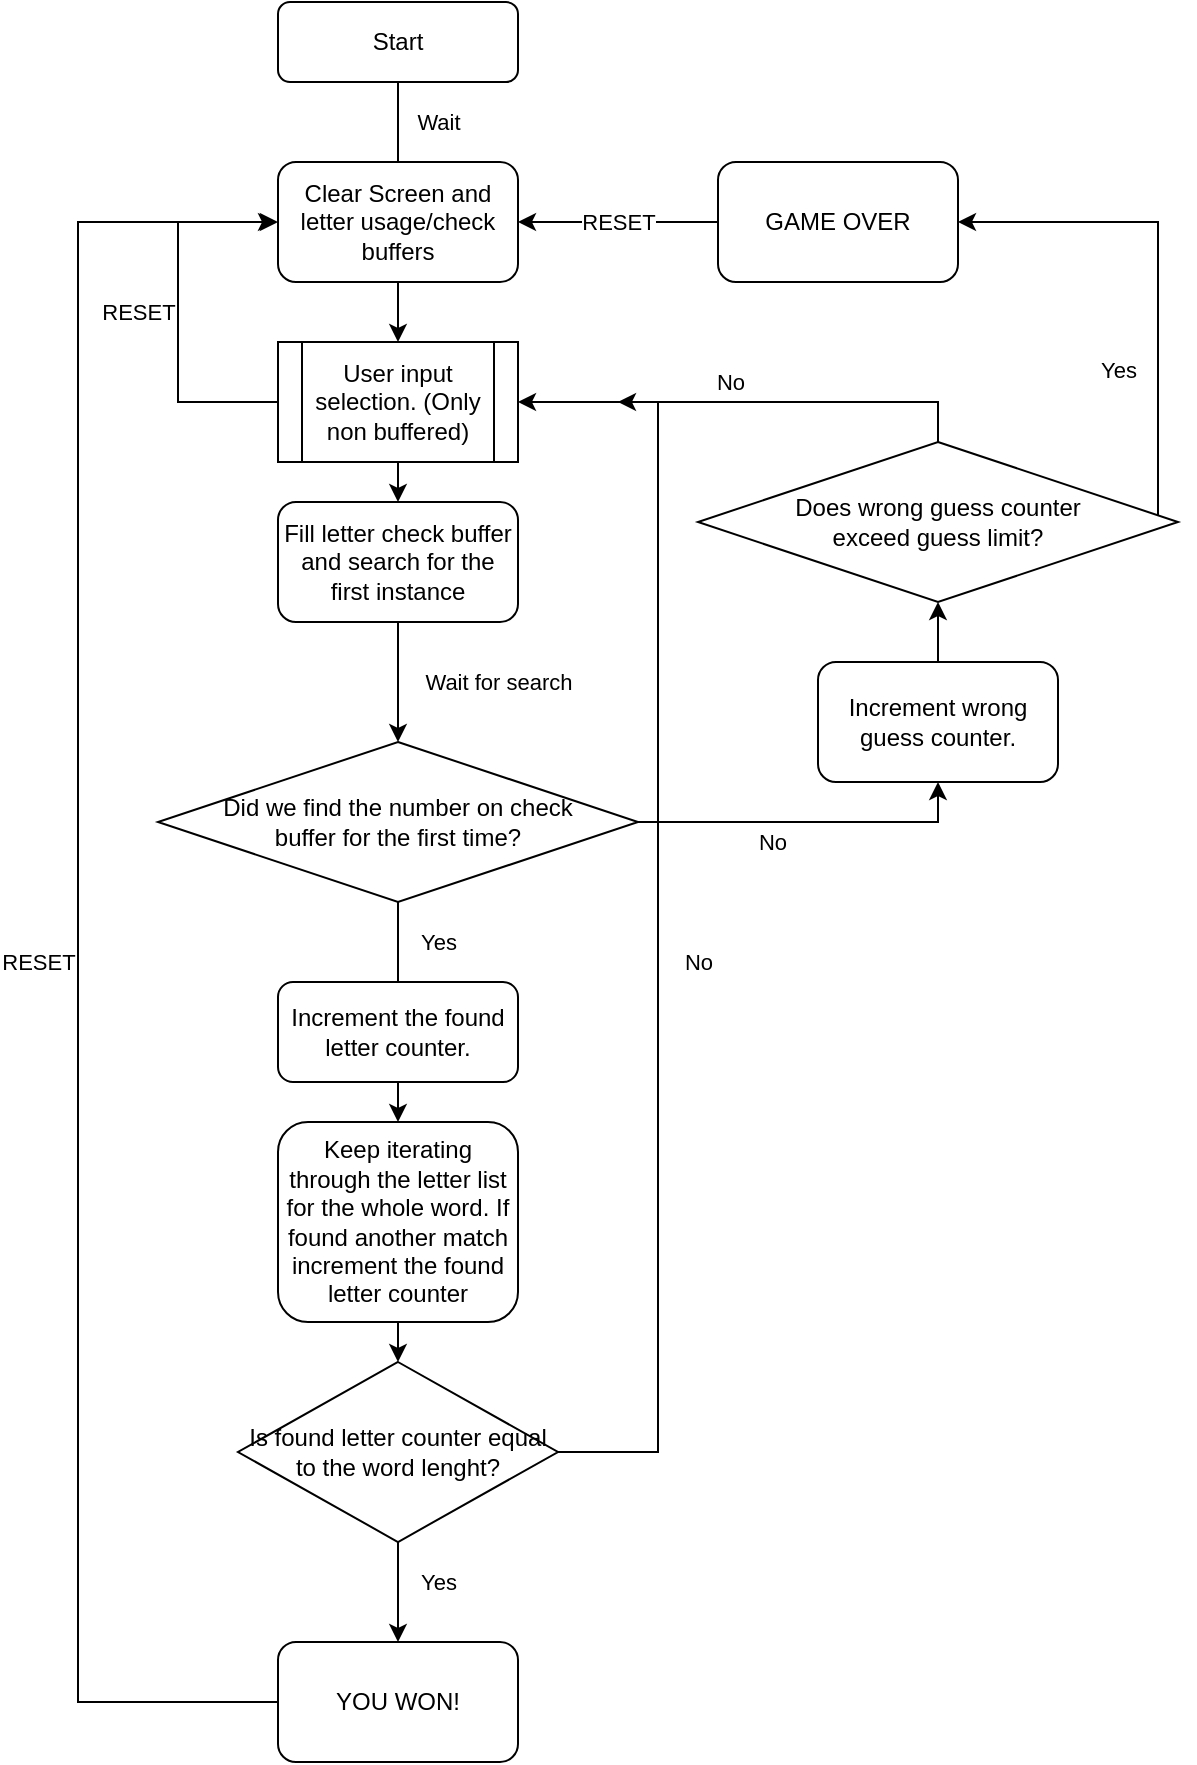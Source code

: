 <mxfile version="13.3.7" type="device"><diagram id="C5RBs43oDa-KdzZeNtuy" name="Page-1"><mxGraphModel dx="1662" dy="830" grid="1" gridSize="10" guides="1" tooltips="1" connect="1" arrows="1" fold="1" page="1" pageScale="1" pageWidth="827" pageHeight="1169" math="0" shadow="0"><root><mxCell id="WIyWlLk6GJQsqaUBKTNV-0"/><mxCell id="WIyWlLk6GJQsqaUBKTNV-1" parent="WIyWlLk6GJQsqaUBKTNV-0"/><mxCell id="WIyWlLk6GJQsqaUBKTNV-2" value="Wait" style="rounded=0;html=1;jettySize=auto;orthogonalLoop=1;fontSize=11;endArrow=block;endFill=0;endSize=8;strokeWidth=1;shadow=0;labelBackgroundColor=none;edgeStyle=orthogonalEdgeStyle;" parent="WIyWlLk6GJQsqaUBKTNV-1" source="WIyWlLk6GJQsqaUBKTNV-3" edge="1"><mxGeometry x="0.143" y="28" relative="1" as="geometry"><mxPoint x="220" y="120" as="targetPoint"/><Array as="points"><mxPoint x="220" y="90"/><mxPoint x="220" y="90"/></Array><mxPoint x="-8" y="-20" as="offset"/></mxGeometry></mxCell><mxCell id="WIyWlLk6GJQsqaUBKTNV-3" value="Start" style="rounded=1;whiteSpace=wrap;html=1;fontSize=12;glass=0;strokeWidth=1;shadow=0;" parent="WIyWlLk6GJQsqaUBKTNV-1" vertex="1"><mxGeometry x="160" y="10" width="120" height="40" as="geometry"/></mxCell><mxCell id="hx4Mx2Fmzsu54Tw3Cfzl-2" style="edgeStyle=orthogonalEdgeStyle;rounded=0;orthogonalLoop=1;jettySize=auto;html=1;exitX=0.5;exitY=1;exitDx=0;exitDy=0;entryX=0.5;entryY=0;entryDx=0;entryDy=0;" parent="WIyWlLk6GJQsqaUBKTNV-1" source="hx4Mx2Fmzsu54Tw3Cfzl-0" target="hx4Mx2Fmzsu54Tw3Cfzl-16" edge="1"><mxGeometry relative="1" as="geometry"><mxPoint x="220" y="170" as="targetPoint"/></mxGeometry></mxCell><mxCell id="hx4Mx2Fmzsu54Tw3Cfzl-0" value="Clear Screen and letter usage/check buffers" style="rounded=1;whiteSpace=wrap;html=1;" parent="WIyWlLk6GJQsqaUBKTNV-1" vertex="1"><mxGeometry x="160" y="90" width="120" height="60" as="geometry"/></mxCell><mxCell id="hx4Mx2Fmzsu54Tw3Cfzl-17" value="RESET" style="edgeStyle=orthogonalEdgeStyle;rounded=0;orthogonalLoop=1;jettySize=auto;html=1;exitX=0;exitY=0.5;exitDx=0;exitDy=0;entryX=0;entryY=0.5;entryDx=0;entryDy=0;" parent="WIyWlLk6GJQsqaUBKTNV-1" source="hx4Mx2Fmzsu54Tw3Cfzl-16" target="hx4Mx2Fmzsu54Tw3Cfzl-0" edge="1"><mxGeometry y="20" relative="1" as="geometry"><mxPoint as="offset"/><Array as="points"><mxPoint x="110" y="210"/><mxPoint x="110" y="120"/></Array></mxGeometry></mxCell><mxCell id="hx4Mx2Fmzsu54Tw3Cfzl-20" value="" style="edgeStyle=orthogonalEdgeStyle;rounded=0;orthogonalLoop=1;jettySize=auto;html=1;entryX=0.5;entryY=0;entryDx=0;entryDy=0;" parent="WIyWlLk6GJQsqaUBKTNV-1" source="hx4Mx2Fmzsu54Tw3Cfzl-16" edge="1"><mxGeometry relative="1" as="geometry"><mxPoint x="220" y="260" as="targetPoint"/></mxGeometry></mxCell><mxCell id="hx4Mx2Fmzsu54Tw3Cfzl-16" value="User input selection. (Only non buffered)" style="shape=process;whiteSpace=wrap;html=1;backgroundOutline=1;" parent="WIyWlLk6GJQsqaUBKTNV-1" vertex="1"><mxGeometry x="160" y="180" width="120" height="60" as="geometry"/></mxCell><mxCell id="hx4Mx2Fmzsu54Tw3Cfzl-25" value="Wait for search" style="edgeStyle=orthogonalEdgeStyle;rounded=0;orthogonalLoop=1;jettySize=auto;html=1;entryX=0.5;entryY=0;entryDx=0;entryDy=0;" parent="WIyWlLk6GJQsqaUBKTNV-1" source="hx4Mx2Fmzsu54Tw3Cfzl-23" target="hx4Mx2Fmzsu54Tw3Cfzl-26" edge="1"><mxGeometry y="50" relative="1" as="geometry"><mxPoint x="220" y="360" as="targetPoint"/><mxPoint as="offset"/></mxGeometry></mxCell><mxCell id="hx4Mx2Fmzsu54Tw3Cfzl-23" value="&lt;div&gt;Fill letter check buffer and search for the first instance&lt;br&gt;&lt;/div&gt;" style="rounded=1;whiteSpace=wrap;html=1;" parent="WIyWlLk6GJQsqaUBKTNV-1" vertex="1"><mxGeometry x="160" y="260" width="120" height="60" as="geometry"/></mxCell><mxCell id="hx4Mx2Fmzsu54Tw3Cfzl-28" value="" style="edgeStyle=orthogonalEdgeStyle;rounded=0;orthogonalLoop=1;jettySize=auto;html=1;entryX=0.5;entryY=1;entryDx=0;entryDy=0;" parent="WIyWlLk6GJQsqaUBKTNV-1" source="hx4Mx2Fmzsu54Tw3Cfzl-26" target="hx4Mx2Fmzsu54Tw3Cfzl-30" edge="1"><mxGeometry relative="1" as="geometry"><mxPoint x="480" y="370" as="targetPoint"/></mxGeometry></mxCell><mxCell id="hx4Mx2Fmzsu54Tw3Cfzl-29" value="No" style="edgeLabel;html=1;align=center;verticalAlign=middle;resizable=0;points=[];" parent="hx4Mx2Fmzsu54Tw3Cfzl-28" vertex="1" connectable="0"><mxGeometry x="-0.209" y="-2" relative="1" as="geometry"><mxPoint y="8" as="offset"/></mxGeometry></mxCell><mxCell id="hx4Mx2Fmzsu54Tw3Cfzl-41" value="Yes" style="edgeStyle=orthogonalEdgeStyle;rounded=0;orthogonalLoop=1;jettySize=auto;html=1;" parent="WIyWlLk6GJQsqaUBKTNV-1" source="hx4Mx2Fmzsu54Tw3Cfzl-26" edge="1"><mxGeometry x="-0.5" y="20" relative="1" as="geometry"><mxPoint x="220" y="540" as="targetPoint"/><mxPoint as="offset"/></mxGeometry></mxCell><mxCell id="hx4Mx2Fmzsu54Tw3Cfzl-26" value="&lt;div&gt;Did we find the number on check&lt;/div&gt;&lt;div&gt;buffer for the first time?&lt;/div&gt;" style="rhombus;whiteSpace=wrap;html=1;" parent="WIyWlLk6GJQsqaUBKTNV-1" vertex="1"><mxGeometry x="100" y="380" width="240" height="80" as="geometry"/></mxCell><mxCell id="hx4Mx2Fmzsu54Tw3Cfzl-32" style="edgeStyle=orthogonalEdgeStyle;rounded=0;orthogonalLoop=1;jettySize=auto;html=1;exitX=0.5;exitY=0;exitDx=0;exitDy=0;entryX=1;entryY=0.5;entryDx=0;entryDy=0;" parent="WIyWlLk6GJQsqaUBKTNV-1" source="hx4Mx2Fmzsu54Tw3Cfzl-27" target="hx4Mx2Fmzsu54Tw3Cfzl-16" edge="1"><mxGeometry relative="1" as="geometry"/></mxCell><mxCell id="hx4Mx2Fmzsu54Tw3Cfzl-33" value="No" style="edgeLabel;html=1;align=center;verticalAlign=middle;resizable=0;points=[];" parent="hx4Mx2Fmzsu54Tw3Cfzl-32" vertex="1" connectable="0"><mxGeometry x="-0.07" y="3" relative="1" as="geometry"><mxPoint x="-17" y="-13" as="offset"/></mxGeometry></mxCell><mxCell id="hx4Mx2Fmzsu54Tw3Cfzl-37" value="Yes" style="edgeStyle=orthogonalEdgeStyle;rounded=0;orthogonalLoop=1;jettySize=auto;html=1;exitX=1;exitY=0.5;exitDx=0;exitDy=0;" parent="WIyWlLk6GJQsqaUBKTNV-1" source="hx4Mx2Fmzsu54Tw3Cfzl-27" target="hx4Mx2Fmzsu54Tw3Cfzl-38" edge="1"><mxGeometry x="-0.333" y="20" relative="1" as="geometry"><mxPoint x="440" y="120" as="targetPoint"/><Array as="points"><mxPoint x="600" y="270"/><mxPoint x="600" y="120"/></Array><mxPoint as="offset"/></mxGeometry></mxCell><mxCell id="hx4Mx2Fmzsu54Tw3Cfzl-27" value="&lt;div&gt;Does wrong guess counter&lt;/div&gt;&lt;div&gt;exceed guess limit?&lt;br&gt;&lt;/div&gt;" style="rhombus;whiteSpace=wrap;html=1;" parent="WIyWlLk6GJQsqaUBKTNV-1" vertex="1"><mxGeometry x="370" y="230" width="240" height="80" as="geometry"/></mxCell><mxCell id="hx4Mx2Fmzsu54Tw3Cfzl-31" value="" style="edgeStyle=orthogonalEdgeStyle;rounded=0;orthogonalLoop=1;jettySize=auto;html=1;" parent="WIyWlLk6GJQsqaUBKTNV-1" source="hx4Mx2Fmzsu54Tw3Cfzl-30" target="hx4Mx2Fmzsu54Tw3Cfzl-27" edge="1"><mxGeometry relative="1" as="geometry"/></mxCell><mxCell id="hx4Mx2Fmzsu54Tw3Cfzl-30" value="Increment wrong guess counter." style="rounded=1;whiteSpace=wrap;html=1;" parent="WIyWlLk6GJQsqaUBKTNV-1" vertex="1"><mxGeometry x="430" y="340" width="120" height="60" as="geometry"/></mxCell><mxCell id="hx4Mx2Fmzsu54Tw3Cfzl-39" value="RESET" style="edgeStyle=orthogonalEdgeStyle;rounded=0;orthogonalLoop=1;jettySize=auto;html=1;exitX=0;exitY=0.5;exitDx=0;exitDy=0;" parent="WIyWlLk6GJQsqaUBKTNV-1" source="hx4Mx2Fmzsu54Tw3Cfzl-38" target="hx4Mx2Fmzsu54Tw3Cfzl-0" edge="1"><mxGeometry relative="1" as="geometry"/></mxCell><mxCell id="hx4Mx2Fmzsu54Tw3Cfzl-38" value="GAME OVER" style="rounded=1;whiteSpace=wrap;html=1;" parent="WIyWlLk6GJQsqaUBKTNV-1" vertex="1"><mxGeometry x="380" y="90" width="120" height="60" as="geometry"/></mxCell><mxCell id="mdyXuSV2nClws9LXQP7N-4" style="edgeStyle=orthogonalEdgeStyle;rounded=0;orthogonalLoop=1;jettySize=auto;html=1;exitX=0.5;exitY=1;exitDx=0;exitDy=0;entryX=0.5;entryY=0;entryDx=0;entryDy=0;" edge="1" parent="WIyWlLk6GJQsqaUBKTNV-1" source="mdyXuSV2nClws9LXQP7N-0" target="mdyXuSV2nClws9LXQP7N-1"><mxGeometry relative="1" as="geometry"><mxPoint x="220" y="570" as="targetPoint"/></mxGeometry></mxCell><mxCell id="mdyXuSV2nClws9LXQP7N-0" value="Increment the found letter counter." style="rounded=1;whiteSpace=wrap;html=1;" vertex="1" parent="WIyWlLk6GJQsqaUBKTNV-1"><mxGeometry x="160" y="500" width="120" height="50" as="geometry"/></mxCell><mxCell id="mdyXuSV2nClws9LXQP7N-6" style="edgeStyle=orthogonalEdgeStyle;rounded=0;orthogonalLoop=1;jettySize=auto;html=1;exitX=0.5;exitY=1;exitDx=0;exitDy=0;entryX=0.5;entryY=0;entryDx=0;entryDy=0;" edge="1" parent="WIyWlLk6GJQsqaUBKTNV-1" source="mdyXuSV2nClws9LXQP7N-1" target="mdyXuSV2nClws9LXQP7N-5"><mxGeometry relative="1" as="geometry"/></mxCell><mxCell id="mdyXuSV2nClws9LXQP7N-1" value="Keep iterating through the letter list for the whole word. If found another match increment the found letter counter" style="rounded=1;whiteSpace=wrap;html=1;" vertex="1" parent="WIyWlLk6GJQsqaUBKTNV-1"><mxGeometry x="160" y="570" width="120" height="100" as="geometry"/></mxCell><mxCell id="mdyXuSV2nClws9LXQP7N-10" value="No" style="edgeStyle=orthogonalEdgeStyle;rounded=0;orthogonalLoop=1;jettySize=auto;html=1;exitX=1;exitY=0.5;exitDx=0;exitDy=0;" edge="1" parent="WIyWlLk6GJQsqaUBKTNV-1" source="mdyXuSV2nClws9LXQP7N-5"><mxGeometry x="-0.008" y="-20" relative="1" as="geometry"><mxPoint x="330" y="210" as="targetPoint"/><Array as="points"><mxPoint x="350" y="735"/><mxPoint x="350" y="210"/></Array><mxPoint as="offset"/></mxGeometry></mxCell><mxCell id="mdyXuSV2nClws9LXQP7N-12" value="&lt;div&gt;Yes&lt;/div&gt;" style="edgeStyle=orthogonalEdgeStyle;rounded=0;orthogonalLoop=1;jettySize=auto;html=1;exitX=0.5;exitY=1;exitDx=0;exitDy=0;entryX=0.5;entryY=0;entryDx=0;entryDy=0;" edge="1" parent="WIyWlLk6GJQsqaUBKTNV-1" source="mdyXuSV2nClws9LXQP7N-5" target="mdyXuSV2nClws9LXQP7N-11"><mxGeometry x="-0.2" y="20" relative="1" as="geometry"><mxPoint as="offset"/></mxGeometry></mxCell><mxCell id="mdyXuSV2nClws9LXQP7N-5" value="Is found letter counter equal to the word lenght?" style="rhombus;whiteSpace=wrap;html=1;" vertex="1" parent="WIyWlLk6GJQsqaUBKTNV-1"><mxGeometry x="140" y="690" width="160" height="90" as="geometry"/></mxCell><mxCell id="mdyXuSV2nClws9LXQP7N-14" value="&lt;div&gt;RESET&lt;/div&gt;" style="edgeStyle=orthogonalEdgeStyle;rounded=0;orthogonalLoop=1;jettySize=auto;html=1;exitX=0;exitY=0.5;exitDx=0;exitDy=0;" edge="1" parent="WIyWlLk6GJQsqaUBKTNV-1" source="mdyXuSV2nClws9LXQP7N-11"><mxGeometry x="0.001" y="20" relative="1" as="geometry"><mxPoint x="159" y="120" as="targetPoint"/><Array as="points"><mxPoint x="60" y="860"/><mxPoint x="60" y="120"/><mxPoint x="159" y="120"/></Array><mxPoint as="offset"/></mxGeometry></mxCell><mxCell id="mdyXuSV2nClws9LXQP7N-11" value="YOU WON!" style="rounded=1;whiteSpace=wrap;html=1;" vertex="1" parent="WIyWlLk6GJQsqaUBKTNV-1"><mxGeometry x="160" y="830" width="120" height="60" as="geometry"/></mxCell></root></mxGraphModel></diagram></mxfile>